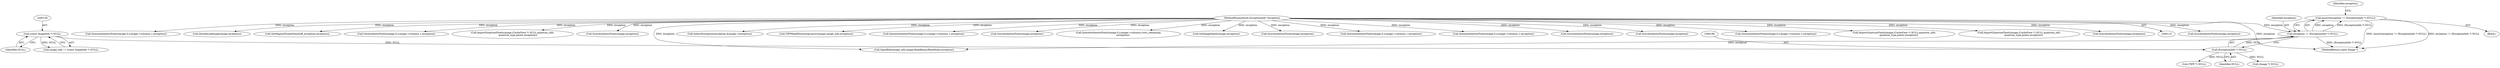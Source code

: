 digraph "0_ImageMagick_f8877abac8e568b2f339cca70c2c3c1b6eaec288@API" {
"1000182" [label="(Call,assert(exception != (ExceptionInfo *) NULL))"];
"1000183" [label="(Call,exception != (ExceptionInfo *) NULL)"];
"1000117" [label="(MethodParameterIn,ExceptionInfo *exception)"];
"1000185" [label="(Call,(ExceptionInfo *) NULL)"];
"1000158" [label="(Call,(const ImageInfo *) NULL)"];
"1001878" [label="(Call,SyncAuthenticPixels(image,exception))"];
"1000184" [label="(Identifier,exception)"];
"1003130" [label="(Call,QueueAuthenticPixels(image,0,y,image->columns,1,exception))"];
"1003258" [label="(Call,DecodeLabImage(image,exception))"];
"1000117" [label="(MethodParameterIn,ExceptionInfo *exception)"];
"1000220" [label="(Call,SetMagickThreadValue(tiff_exception,exception))"];
"1002158" [label="(Call,GetAuthenticPixels(image,0,y,image->columns,1,exception))"];
"1000182" [label="(Call,assert(exception != (ExceptionInfo *) NULL))"];
"1000243" [label="(Call,(TIFF *) NULL)"];
"1002244" [label="(Call,ImportQuantumPixels(image,(CacheView *) NULL,quantum_info,\n              quantum_type,pixels,exception))"];
"1002450" [label="(Call,SyncAuthenticPixels(image,exception))"];
"1003399" [label="(MethodReturn,static Image *)"];
"1000118" [label="(Block,)"];
"1002255" [label="(Call,SyncAuthenticPixels(image,exception))"];
"1002781" [label="(Call,QueueAuthenticPixels(image,0,y,image->columns,rows_remaining,\n            exception))"];
"1000191" [label="(Identifier,exception)"];
"1001494" [label="(Call,GetImageDepth(image,exception))"];
"1002986" [label="(Call,SyncAuthenticPixels(image,exception))"];
"1000156" [label="(Call,image_info != (const ImageInfo *) NULL)"];
"1000187" [label="(Identifier,NULL)"];
"1002048" [label="(Call,QueueAuthenticPixels(image,0,y,image->columns,1,exception))"];
"1000200" [label="(Call,OpenBlob(image_info,image,ReadBinaryBlobMode,exception))"];
"1002329" [label="(Call,QueueAuthenticPixels(image,0,y,image->columns,1,exception))"];
"1000183" [label="(Call,exception != (ExceptionInfo *) NULL)"];
"1002629" [label="(Call,SyncAuthenticPixels(image,exception))"];
"1000158" [label="(Call,(const ImageInfo *) NULL)"];
"1003211" [label="(Call,SyncAuthenticPixels(image,exception))"];
"1000185" [label="(Call,(ExceptionInfo *) NULL)"];
"1001546" [label="(Call,InheritException(exception,&image->exception))"];
"1003369" [label="(Call,TIFFReadPhotoshopLayers(image,image_info,exception))"];
"1001849" [label="(Call,QueueAuthenticPixels(image,0,y,image->columns,1,exception))"];
"1002510" [label="(Call,QueueAuthenticPixels(image,0,y,image->columns,1,exception))"];
"1002066" [label="(Call,ImportQuantumPixels(image,(CacheView *) NULL,quantum_info,\n            quantum_type,pixels,exception))"];
"1000160" [label="(Identifier,NULL)"];
"1001867" [label="(Call,ImportQuantumPixels(image,(CacheView *) NULL,quantum_info,\n            quantum_type,pixels,exception))"];
"1000215" [label="(Call,(Image *) NULL)"];
"1002077" [label="(Call,SyncAuthenticPixels(image,exception))"];
"1000182" -> "1000118"  [label="AST: "];
"1000182" -> "1000183"  [label="CFG: "];
"1000183" -> "1000182"  [label="AST: "];
"1000191" -> "1000182"  [label="CFG: "];
"1000182" -> "1003399"  [label="DDG: assert(exception != (ExceptionInfo *) NULL)"];
"1000182" -> "1003399"  [label="DDG: exception != (ExceptionInfo *) NULL"];
"1000183" -> "1000182"  [label="DDG: exception"];
"1000183" -> "1000182"  [label="DDG: (ExceptionInfo *) NULL"];
"1000183" -> "1000185"  [label="CFG: "];
"1000184" -> "1000183"  [label="AST: "];
"1000185" -> "1000183"  [label="AST: "];
"1000183" -> "1003399"  [label="DDG: (ExceptionInfo *) NULL"];
"1000117" -> "1000183"  [label="DDG: exception"];
"1000185" -> "1000183"  [label="DDG: NULL"];
"1000183" -> "1000200"  [label="DDG: exception"];
"1000117" -> "1000115"  [label="AST: "];
"1000117" -> "1003399"  [label="DDG: exception"];
"1000117" -> "1000200"  [label="DDG: exception"];
"1000117" -> "1000220"  [label="DDG: exception"];
"1000117" -> "1001494"  [label="DDG: exception"];
"1000117" -> "1001546"  [label="DDG: exception"];
"1000117" -> "1001849"  [label="DDG: exception"];
"1000117" -> "1001867"  [label="DDG: exception"];
"1000117" -> "1001878"  [label="DDG: exception"];
"1000117" -> "1002048"  [label="DDG: exception"];
"1000117" -> "1002066"  [label="DDG: exception"];
"1000117" -> "1002077"  [label="DDG: exception"];
"1000117" -> "1002158"  [label="DDG: exception"];
"1000117" -> "1002244"  [label="DDG: exception"];
"1000117" -> "1002255"  [label="DDG: exception"];
"1000117" -> "1002329"  [label="DDG: exception"];
"1000117" -> "1002450"  [label="DDG: exception"];
"1000117" -> "1002510"  [label="DDG: exception"];
"1000117" -> "1002629"  [label="DDG: exception"];
"1000117" -> "1002781"  [label="DDG: exception"];
"1000117" -> "1002986"  [label="DDG: exception"];
"1000117" -> "1003130"  [label="DDG: exception"];
"1000117" -> "1003211"  [label="DDG: exception"];
"1000117" -> "1003258"  [label="DDG: exception"];
"1000117" -> "1003369"  [label="DDG: exception"];
"1000185" -> "1000187"  [label="CFG: "];
"1000186" -> "1000185"  [label="AST: "];
"1000187" -> "1000185"  [label="AST: "];
"1000158" -> "1000185"  [label="DDG: NULL"];
"1000185" -> "1000215"  [label="DDG: NULL"];
"1000185" -> "1000243"  [label="DDG: NULL"];
"1000158" -> "1000156"  [label="AST: "];
"1000158" -> "1000160"  [label="CFG: "];
"1000159" -> "1000158"  [label="AST: "];
"1000160" -> "1000158"  [label="AST: "];
"1000156" -> "1000158"  [label="CFG: "];
"1000158" -> "1000156"  [label="DDG: NULL"];
}

